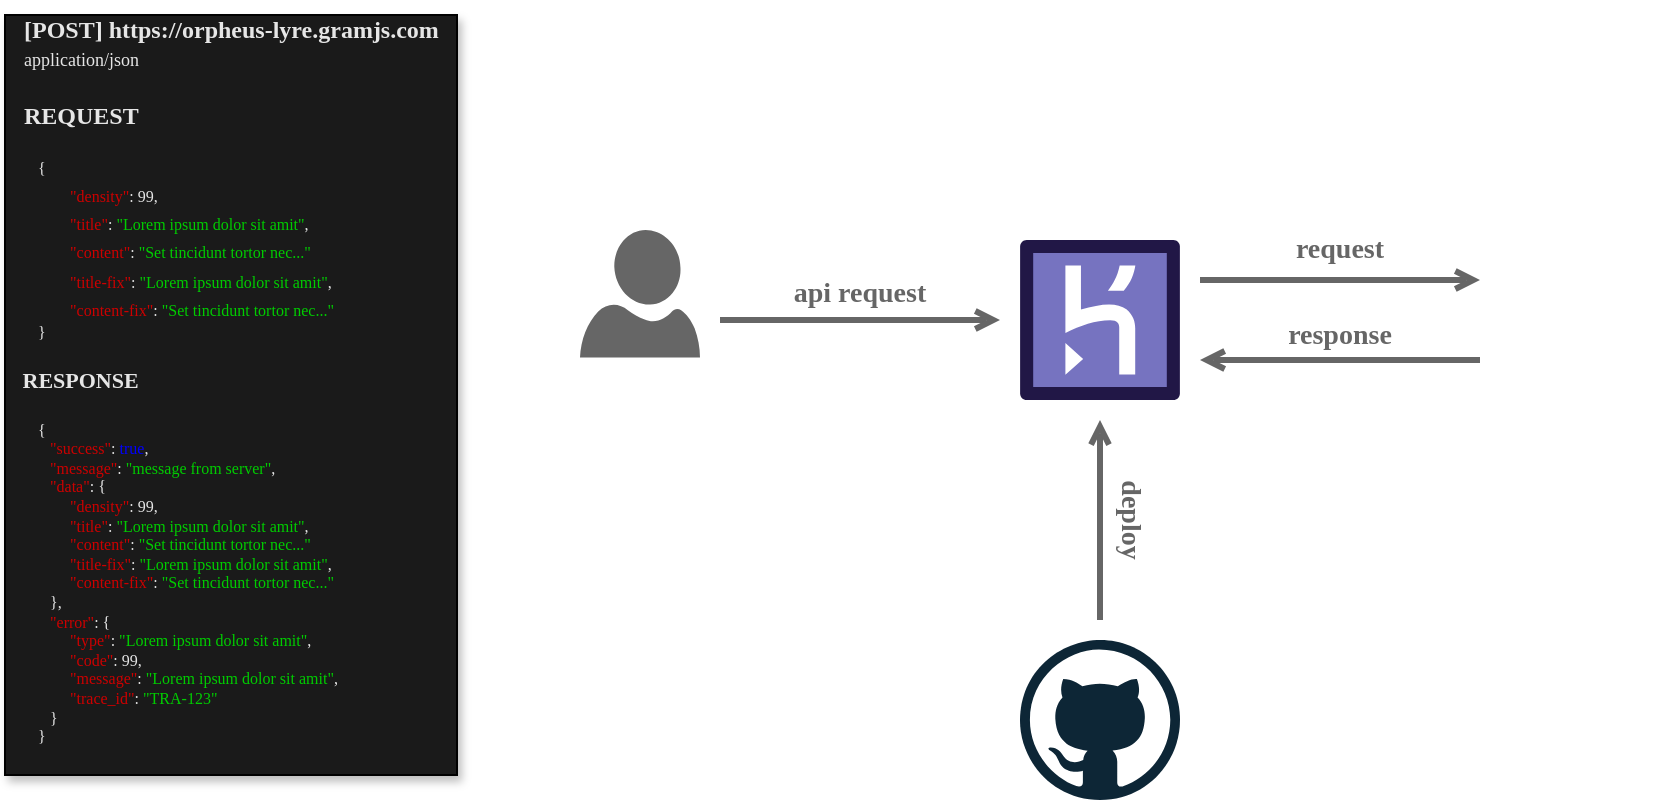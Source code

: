 <mxfile version="24.5.1" type="device">
  <diagram name="페이지-1" id="90cOz0F_2rovdvV6B7od">
    <mxGraphModel dx="1185" dy="684" grid="1" gridSize="10" guides="1" tooltips="1" connect="1" arrows="1" fold="1" page="1" pageScale="1" pageWidth="1654" pageHeight="1169" math="0" shadow="0">
      <root>
        <mxCell id="0" />
        <mxCell id="1" parent="0" />
        <mxCell id="OxWpQp191X9UPaRrO7H3-2" value="" style="verticalLabelPosition=bottom;aspect=fixed;html=1;shape=mxgraph.salesforce.heroku;" vertex="1" parent="1">
          <mxGeometry x="720" y="480" width="80" height="80" as="geometry" />
        </mxCell>
        <mxCell id="OxWpQp191X9UPaRrO7H3-3" value="" style="dashed=0;outlineConnect=0;html=1;align=center;labelPosition=center;verticalLabelPosition=bottom;verticalAlign=top;shape=mxgraph.weblogos.github" vertex="1" parent="1">
          <mxGeometry x="720" y="680" width="80" height="80" as="geometry" />
        </mxCell>
        <mxCell id="OxWpQp191X9UPaRrO7H3-4" value="" style="shape=image;verticalLabelPosition=bottom;labelBackgroundColor=default;verticalAlign=top;aspect=fixed;imageAspect=0;image=https://static.vecteezy.com/system/resources/previews/029/463/358/non_2x/chatgpt-logo-open-ai-logotype-ai-chatbot-chat-gpt-app-ai-artificial-intelligence-chatbot-services-logo-company-stock-free-vector.jpg;" vertex="1" parent="1">
          <mxGeometry x="960" y="480" width="80" height="80" as="geometry" />
        </mxCell>
        <mxCell id="OxWpQp191X9UPaRrO7H3-5" value="" style="endArrow=open;html=1;rounded=0;strokeColor=#666666;strokeWidth=3;curved=0;endFill=0;" edge="1" parent="1">
          <mxGeometry width="50" height="50" relative="1" as="geometry">
            <mxPoint x="760" y="670" as="sourcePoint" />
            <mxPoint x="760" y="570" as="targetPoint" />
          </mxGeometry>
        </mxCell>
        <mxCell id="OxWpQp191X9UPaRrO7H3-6" value="&lt;b&gt;&lt;font color=&quot;#666666&quot; style=&quot;font-size: 14px;&quot; face=&quot;Comic Sans MS&quot;&gt;deploy&lt;/font&gt;&lt;/b&gt;" style="text;html=1;align=center;verticalAlign=middle;whiteSpace=wrap;rounded=0;rotation=90;" vertex="1" parent="1">
          <mxGeometry x="745" y="610" width="60" height="20" as="geometry" />
        </mxCell>
        <mxCell id="OxWpQp191X9UPaRrO7H3-7" value="" style="endArrow=open;html=1;rounded=0;strokeColor=#666666;strokeWidth=3;curved=0;endFill=0;" edge="1" parent="1">
          <mxGeometry width="50" height="50" relative="1" as="geometry">
            <mxPoint x="810" y="500" as="sourcePoint" />
            <mxPoint x="950" y="500" as="targetPoint" />
          </mxGeometry>
        </mxCell>
        <mxCell id="OxWpQp191X9UPaRrO7H3-8" value="&lt;b&gt;&lt;font color=&quot;#666666&quot; style=&quot;font-size: 14px;&quot; face=&quot;Comic Sans MS&quot;&gt;request&lt;/font&gt;&lt;/b&gt;" style="text;html=1;align=center;verticalAlign=middle;whiteSpace=wrap;rounded=0;rotation=0;" vertex="1" parent="1">
          <mxGeometry x="850" y="475" width="60" height="20" as="geometry" />
        </mxCell>
        <mxCell id="OxWpQp191X9UPaRrO7H3-9" value="" style="endArrow=open;html=1;rounded=0;strokeColor=#666666;strokeWidth=3;curved=0;endFill=0;" edge="1" parent="1">
          <mxGeometry width="50" height="50" relative="1" as="geometry">
            <mxPoint x="570" y="520" as="sourcePoint" />
            <mxPoint x="710" y="520" as="targetPoint" />
          </mxGeometry>
        </mxCell>
        <mxCell id="OxWpQp191X9UPaRrO7H3-10" value="&lt;b&gt;&lt;font color=&quot;#666666&quot; style=&quot;font-size: 14px;&quot; face=&quot;Comic Sans MS&quot;&gt;api request&lt;/font&gt;&lt;/b&gt;" style="text;html=1;align=center;verticalAlign=middle;whiteSpace=wrap;rounded=0;rotation=0;" vertex="1" parent="1">
          <mxGeometry x="600" y="495" width="80" height="23.33" as="geometry" />
        </mxCell>
        <mxCell id="OxWpQp191X9UPaRrO7H3-11" value="" style="sketch=0;aspect=fixed;pointerEvents=1;shadow=0;dashed=0;html=1;strokeColor=none;labelPosition=center;verticalLabelPosition=bottom;verticalAlign=top;align=center;fillColor=#666666;shape=mxgraph.azure.user" vertex="1" parent="1">
          <mxGeometry x="500" y="475" width="60" height="63.77" as="geometry" />
        </mxCell>
        <mxCell id="OxWpQp191X9UPaRrO7H3-16" value="" style="shape=image;verticalLabelPosition=bottom;labelBackgroundColor=default;verticalAlign=top;aspect=fixed;imageAspect=0;image=https://adware-technologies.s3.amazonaws.com/uploads/technology/thumbnail/20/express-js.png;" vertex="1" parent="1">
          <mxGeometry x="680" y="390" width="80" height="80" as="geometry" />
        </mxCell>
        <mxCell id="OxWpQp191X9UPaRrO7H3-17" value="" style="shape=image;verticalLabelPosition=bottom;labelBackgroundColor=default;verticalAlign=top;aspect=fixed;imageAspect=0;image=https://upload.wikimedia.org/wikipedia/commons/thumb/f/f5/Typescript.svg/1200px-Typescript.svg.png;" vertex="1" parent="1">
          <mxGeometry x="770" y="390" width="80" height="80" as="geometry" />
        </mxCell>
        <mxCell id="OxWpQp191X9UPaRrO7H3-22" value="" style="endArrow=open;html=1;rounded=0;strokeColor=#666666;strokeWidth=3;curved=0;endFill=0;" edge="1" parent="1">
          <mxGeometry width="50" height="50" relative="1" as="geometry">
            <mxPoint x="950" y="540" as="sourcePoint" />
            <mxPoint x="810" y="540" as="targetPoint" />
          </mxGeometry>
        </mxCell>
        <mxCell id="OxWpQp191X9UPaRrO7H3-23" value="&lt;b&gt;&lt;font color=&quot;#666666&quot; style=&quot;font-size: 14px;&quot; face=&quot;Comic Sans MS&quot;&gt;response&lt;/font&gt;&lt;/b&gt;" style="text;html=1;align=center;verticalAlign=middle;whiteSpace=wrap;rounded=0;rotation=0;" vertex="1" parent="1">
          <mxGeometry x="850" y="518.33" width="60" height="20" as="geometry" />
        </mxCell>
        <mxCell id="OxWpQp191X9UPaRrO7H3-24" value="&lt;div style=&quot;&quot;&gt;&lt;font style=&quot;font-size: 12px;&quot;&gt;&amp;nbsp; &amp;nbsp;[POST] https://orpheus-lyre.gramjs.com&amp;nbsp; &amp;nbsp;&lt;/font&gt;&lt;/div&gt;&lt;div style=&quot;&quot;&gt;&amp;nbsp; &amp;nbsp;&lt;span style=&quot;font-size: 9px; font-weight: 400;&quot;&gt;application/json&amp;nbsp; &amp;nbsp;&lt;/span&gt;&lt;/div&gt;&lt;div style=&quot;&quot;&gt;&lt;br&gt;&lt;/div&gt;&lt;div style=&quot;&quot;&gt;&amp;nbsp; &amp;nbsp;REQUEST&lt;/div&gt;&lt;div style=&quot;&quot;&gt;&lt;br&gt;&lt;/div&gt;&lt;div style=&quot;font-size: 8px;&quot;&gt;&lt;div style=&quot;&quot;&gt;&lt;span style=&quot;font-weight: normal;&quot;&gt;&lt;font style=&quot;font-size: 8px;&quot;&gt;&lt;span style=&quot;white-space: pre;&quot;&gt;&#x9;&lt;/span&gt;{&lt;/font&gt;&lt;/span&gt;&lt;/div&gt;&lt;div style=&quot;&quot;&gt;&lt;/div&gt;&lt;/div&gt;&lt;font style=&quot;font-size: 8px;&quot;&gt;&lt;span style=&quot;font-weight: normal; white-space: pre;&quot;&gt;&lt;span style=&quot;white-space: pre;&quot;&gt;&#x9;&lt;/span&gt;&#x9;&lt;/span&gt;&lt;font style=&quot;font-weight: normal; font-size: 8px;&quot; color=&quot;#cc0000&quot;&gt;&quot;density&quot;&lt;/font&gt;&lt;span style=&quot;font-weight: normal;&quot;&gt;: 99,&lt;/span&gt;&lt;br&gt;&lt;span style=&quot;font-weight: normal;&quot;&gt;&lt;span style=&quot;white-space: pre;&quot;&gt;&lt;span style=&quot;white-space: pre;&quot;&gt;&#x9;&lt;/span&gt;&#x9;&lt;/span&gt;&lt;/span&gt;&lt;span style=&quot;font-weight: normal;&quot;&gt;&lt;font style=&quot;font-size: 8px;&quot; color=&quot;#cc0000&quot;&gt;&quot;title&quot;&lt;/font&gt;:&amp;nbsp;&lt;font style=&quot;font-size: 8px;&quot; color=&quot;#00cc00&quot;&gt;&quot;Lorem ipsum dolor sit amit&quot;&lt;/font&gt;,&lt;/span&gt;&lt;br&gt;&lt;span style=&quot;font-weight: normal; white-space: pre;&quot;&gt;&lt;span style=&quot;white-space: pre;&quot;&gt;&#x9;&lt;/span&gt;&#x9;&lt;/span&gt;&lt;font style=&quot;font-weight: normal; font-size: 8px;&quot; color=&quot;#cc0000&quot;&gt;&quot;content&quot;&lt;/font&gt;&lt;span style=&quot;font-weight: normal;&quot;&gt;:&lt;/span&gt;&lt;span style=&quot;font-weight: normal;&quot;&gt;&amp;nbsp;&lt;/span&gt;&lt;font style=&quot;font-weight: normal; font-size: 8px;&quot; color=&quot;#00cc00&quot;&gt;&quot;Set tincidunt tortor nec...&quot;&lt;/font&gt;&lt;br&gt;&lt;span style=&quot;font-weight: normal;&quot;&gt;&lt;font style=&quot;font-size: 8px;&quot; color=&quot;#00cc00&quot;&gt;&lt;span style=&quot;white-space: pre;&quot;&gt;&lt;span style=&quot;white-space: pre;&quot;&gt;&#x9;&lt;/span&gt;&#x9;&lt;/span&gt;&lt;/font&gt;&lt;/span&gt;&lt;font style=&quot;font-weight: normal; font-size: 8px;&quot; color=&quot;#cc0000&quot;&gt;&quot;title-fix&quot;&lt;/font&gt;&lt;span style=&quot;font-weight: normal;&quot;&gt;:&lt;/span&gt;&lt;span style=&quot;font-weight: normal;&quot;&gt;&amp;nbsp;&lt;/span&gt;&lt;font style=&quot;font-weight: normal; font-size: 8px;&quot; color=&quot;#00cc00&quot;&gt;&quot;Lorem ipsum dolor sit amit&quot;&lt;/font&gt;&lt;span style=&quot;font-weight: normal;&quot;&gt;,&lt;/span&gt;&lt;br&gt;&lt;span style=&quot;font-weight: normal; white-space: pre;&quot;&gt;&lt;span style=&quot;white-space: pre;&quot;&gt;&#x9;&lt;/span&gt;&#x9;&lt;/span&gt;&lt;font style=&quot;font-weight: normal; font-size: 8px;&quot; color=&quot;#cc0000&quot;&gt;&quot;content-fix&quot;&lt;/font&gt;&lt;span style=&quot;font-weight: normal;&quot;&gt;:&amp;nbsp;&lt;/span&gt;&lt;font style=&quot;font-weight: normal; font-size: 8px;&quot; color=&quot;#00cc00&quot;&gt;&quot;Set&amp;nbsp;&lt;/font&gt;&lt;font style=&quot;font-weight: normal; font-size: 8px;&quot; color=&quot;#00cc00&quot;&gt;tincidunt&amp;nbsp;&lt;/font&gt;&lt;font style=&quot;font-weight: normal; font-size: 8px;&quot; color=&quot;#00cc00&quot;&gt;tortor nec...&quot;&amp;nbsp; &amp;nbsp;&lt;/font&gt;&lt;br&gt;&lt;/font&gt;&lt;div style=&quot;font-size: 8px;&quot;&gt;&lt;div style=&quot;&quot;&gt;&lt;span style=&quot;font-weight: normal;&quot;&gt;&lt;font style=&quot;font-size: 8px;&quot;&gt;&lt;span style=&quot;white-space: pre;&quot;&gt;&#x9;&lt;/span&gt;}&lt;/font&gt;&lt;/span&gt;&lt;/div&gt;&lt;/div&gt;&lt;div style=&quot;font-size: 11px;&quot;&gt;&lt;div&gt;&lt;span style=&quot;white-space: pre;&quot;&gt;&#x9;&lt;/span&gt;&lt;span style=&quot;white-space: pre;&quot;&gt;&#x9;&lt;/span&gt;&lt;span style=&quot;white-space: pre;&quot;&gt;&#x9;&lt;/span&gt;&lt;span style=&quot;white-space: pre;&quot;&gt;&#x9;&lt;/span&gt;&lt;span style=&quot;white-space: pre;&quot;&gt;&#x9;&lt;/span&gt;&lt;br&gt;&lt;/div&gt;&lt;div&gt;&amp;nbsp; &amp;nbsp;RESPONSE&lt;/div&gt;&lt;div&gt;&lt;span style=&quot;font-weight: 400;&quot;&gt;&lt;font style=&quot;font-size: 9px;&quot;&gt;&amp;nbsp; &amp;nbsp;&amp;nbsp;&lt;/font&gt;&lt;/span&gt;&lt;/div&gt;&lt;div style=&quot;font-size: 8px;&quot;&gt;&lt;span style=&quot;font-weight: normal;&quot;&gt;&lt;span style=&quot;white-space: pre;&quot;&gt;&#x9;&lt;/span&gt;{&lt;/span&gt;&lt;br&gt;&lt;/div&gt;&lt;div style=&quot;font-size: 8px;&quot;&gt;&lt;span style=&quot;font-weight: normal;&quot;&gt;&lt;span style=&quot;white-space: pre;&quot;&gt;&#x9;&lt;/span&gt;&amp;nbsp; &amp;nbsp;&lt;font color=&quot;#cc0000&quot;&gt;&quot;success&quot;&lt;/font&gt;:&amp;nbsp;&lt;font color=&quot;#0000ff&quot;&gt;true&lt;/font&gt;,&lt;/span&gt;&lt;/div&gt;&lt;div style=&quot;font-size: 8px;&quot;&gt;&lt;span style=&quot;font-weight: normal;&quot;&gt;&lt;span style=&quot;white-space: pre;&quot;&gt;&#x9;&lt;/span&gt;&amp;nbsp; &amp;nbsp;&lt;font color=&quot;#cc0000&quot;&gt;&quot;message&quot;&lt;/font&gt;:&amp;nbsp;&lt;font color=&quot;#00cc00&quot;&gt;&quot;message from server&quot;&lt;/font&gt;,&lt;/span&gt;&lt;/div&gt;&lt;div style=&quot;font-size: 8px;&quot;&gt;&lt;span style=&quot;font-weight: normal;&quot;&gt;&lt;span style=&quot;white-space: pre;&quot;&gt;&#x9;&lt;/span&gt;&amp;nbsp; &amp;nbsp;&lt;font color=&quot;#cc0000&quot;&gt;&quot;data&quot;&lt;/font&gt;: {&lt;/span&gt;&lt;/div&gt;&lt;div style=&quot;font-size: 8px;&quot;&gt;&lt;span style=&quot;font-weight: normal;&quot;&gt;&lt;span style=&quot;white-space: pre;&quot;&gt;&#x9;&#x9;&lt;/span&gt;&lt;font color=&quot;#cc0000&quot;&gt;&quot;density&quot;&lt;/font&gt;: 99,&lt;br&gt;&lt;/span&gt;&lt;/div&gt;&lt;div style=&quot;font-size: 8px;&quot;&gt;&lt;span style=&quot;font-weight: normal;&quot;&gt;&lt;span style=&quot;white-space: pre;&quot;&gt;&#x9;&#x9;&lt;/span&gt;&lt;/span&gt;&lt;span style=&quot;font-weight: normal;&quot;&gt;&lt;font color=&quot;#cc0000&quot;&gt;&quot;title&quot;&lt;/font&gt;:&amp;nbsp;&lt;font color=&quot;#00cc00&quot;&gt;&quot;Lorem ipsum dolor sit amit&quot;&lt;/font&gt;,&lt;/span&gt;&lt;/div&gt;&lt;div style=&quot;font-size: 8px;&quot;&gt;&lt;span style=&quot;font-weight: normal;&quot;&gt;&lt;span style=&quot;white-space: pre;&quot;&gt;&#x9;&#x9;&lt;/span&gt;&lt;font color=&quot;#cc0000&quot;&gt;&quot;content&quot;&lt;/font&gt;:&amp;nbsp;&lt;font color=&quot;#00cc00&quot;&gt;&quot;Set tincidunt tortor nec...&quot;&lt;/font&gt;&lt;/span&gt;&lt;/div&gt;&lt;div style=&quot;font-size: 8px;&quot;&gt;&lt;span style=&quot;font-weight: normal;&quot;&gt;&lt;font color=&quot;#00cc00&quot;&gt;&lt;span style=&quot;white-space: pre;&quot;&gt;&#x9;&#x9;&lt;/span&gt;&lt;/font&gt;&lt;/span&gt;&lt;font style=&quot;font-weight: normal;&quot; color=&quot;#cc0000&quot;&gt;&quot;title-fix&quot;&lt;/font&gt;&lt;span style=&quot;font-weight: normal;&quot;&gt;:&lt;/span&gt;&lt;span style=&quot;font-weight: normal;&quot;&gt;&amp;nbsp;&lt;/span&gt;&lt;font style=&quot;font-weight: normal;&quot; color=&quot;#00cc00&quot;&gt;&quot;Lorem ipsum dolor sit amit&quot;&lt;/font&gt;&lt;span style=&quot;font-weight: normal;&quot;&gt;,&lt;/span&gt;&lt;/div&gt;&lt;div style=&quot;font-size: 8px;&quot;&gt;&lt;span style=&quot;font-weight: normal;&quot;&gt;&lt;span style=&quot;white-space: pre;&quot;&gt;&#x9;&#x9;&lt;/span&gt;&lt;font color=&quot;#cc0000&quot;&gt;&quot;content-fix&quot;&lt;/font&gt;:&amp;nbsp;&lt;font color=&quot;#00cc00&quot;&gt;&quot;Set&amp;nbsp;&lt;/font&gt;&lt;font color=&quot;#00cc00&quot;&gt;tincidunt&amp;nbsp;&lt;/font&gt;&lt;font color=&quot;#00cc00&quot;&gt;tortor nec...&quot;&amp;nbsp; &amp;nbsp;&lt;/font&gt;&lt;/span&gt;&lt;/div&gt;&lt;div style=&quot;font-size: 8px;&quot;&gt;&lt;span style=&quot;font-weight: normal;&quot;&gt;&lt;span style=&quot;white-space: pre;&quot;&gt;&#x9;&lt;/span&gt;&amp;nbsp; &amp;nbsp;},&lt;/span&gt;&lt;/div&gt;&lt;div style=&quot;font-size: 8px;&quot;&gt;&lt;span style=&quot;font-weight: normal;&quot;&gt;&lt;span style=&quot;white-space: pre;&quot;&gt;&#x9;&lt;/span&gt;&amp;nbsp; &amp;nbsp;&lt;font color=&quot;#cc0000&quot;&gt;&quot;error&quot;&lt;/font&gt;: {&lt;/span&gt;&lt;/div&gt;&lt;div style=&quot;font-size: 8px;&quot;&gt;&lt;div&gt;&lt;span style=&quot;font-weight: normal;&quot;&gt;&lt;span style=&quot;white-space: pre;&quot;&gt;&#x9;&#x9;&lt;/span&gt;&lt;/span&gt;&lt;span style=&quot;font-weight: normal;&quot;&gt;&lt;font color=&quot;#cc0000&quot;&gt;&quot;type&quot;&lt;/font&gt;:&amp;nbsp;&lt;font color=&quot;#00cc00&quot;&gt;&quot;Lorem ipsum dolor sit amit&quot;&lt;/font&gt;,&lt;/span&gt;&lt;br&gt;&lt;/div&gt;&lt;div&gt;&lt;span style=&quot;font-weight: normal;&quot;&gt;&lt;span style=&quot;white-space: pre;&quot;&gt;&#x9;&#x9;&lt;/span&gt;&lt;/span&gt;&lt;font style=&quot;font-weight: 400;&quot; color=&quot;#cc0000&quot;&gt;&quot;code&quot;&lt;/font&gt;&lt;span style=&quot;font-weight: 400;&quot;&gt;: 99,&lt;/span&gt;&lt;/div&gt;&lt;div&gt;&lt;font style=&quot;font-weight: normal;&quot; color=&quot;#cc0000&quot;&gt;&lt;span style=&quot;white-space: pre;&quot;&gt;&#x9;&#x9;&lt;/span&gt;&quot;message&quot;&lt;/font&gt;&lt;span style=&quot;font-weight: normal;&quot;&gt;:&lt;/span&gt;&lt;span style=&quot;font-weight: normal;&quot;&gt;&amp;nbsp;&lt;/span&gt;&lt;font style=&quot;font-weight: normal;&quot; color=&quot;#00cc00&quot;&gt;&quot;Lorem ipsum dolor sit amit&quot;&lt;/font&gt;&lt;span style=&quot;font-weight: 400;&quot;&gt;,&lt;/span&gt;&lt;span style=&quot;font-weight: 400;&quot;&gt;&lt;br&gt;&lt;/span&gt;&lt;/div&gt;&lt;div&gt;&lt;span style=&quot;font-weight: normal;&quot;&gt;&lt;span style=&quot;white-space: pre;&quot;&gt;&#x9;&#x9;&lt;/span&gt;&lt;font color=&quot;#cc0000&quot;&gt;&quot;trace_id&quot;&lt;/font&gt;:&amp;nbsp;&lt;font color=&quot;#00cc00&quot;&gt;&quot;TRA-123&quot;&lt;/font&gt;&lt;/span&gt;&lt;/div&gt;&lt;div&gt;&lt;span style=&quot;font-weight: normal;&quot;&gt;&lt;span style=&quot;white-space: pre;&quot;&gt;&#x9;&lt;/span&gt;&amp;nbsp; &amp;nbsp;}&lt;/span&gt;&lt;br&gt;&lt;/div&gt;&lt;/div&gt;&lt;div style=&quot;font-size: 8px;&quot;&gt;&lt;span style=&quot;font-weight: normal;&quot;&gt;&lt;span style=&quot;white-space: pre;&quot;&gt;&#x9;&lt;/span&gt;}&lt;/span&gt;&lt;/div&gt;&lt;div&gt;&lt;br&gt;&lt;/div&gt;&lt;/div&gt;" style="text;html=1;align=left;verticalAlign=top;rounded=0;fontFamily=Comic Sans MS;fontStyle=1;fontColor=#E6E6E6;labelBackgroundColor=#1A1A1A;labelBorderColor=default;textShadow=1;whiteSpace=wrap;" vertex="1" parent="1">
          <mxGeometry x="210" y="360" width="280" height="393.78" as="geometry" />
        </mxCell>
      </root>
    </mxGraphModel>
  </diagram>
</mxfile>
